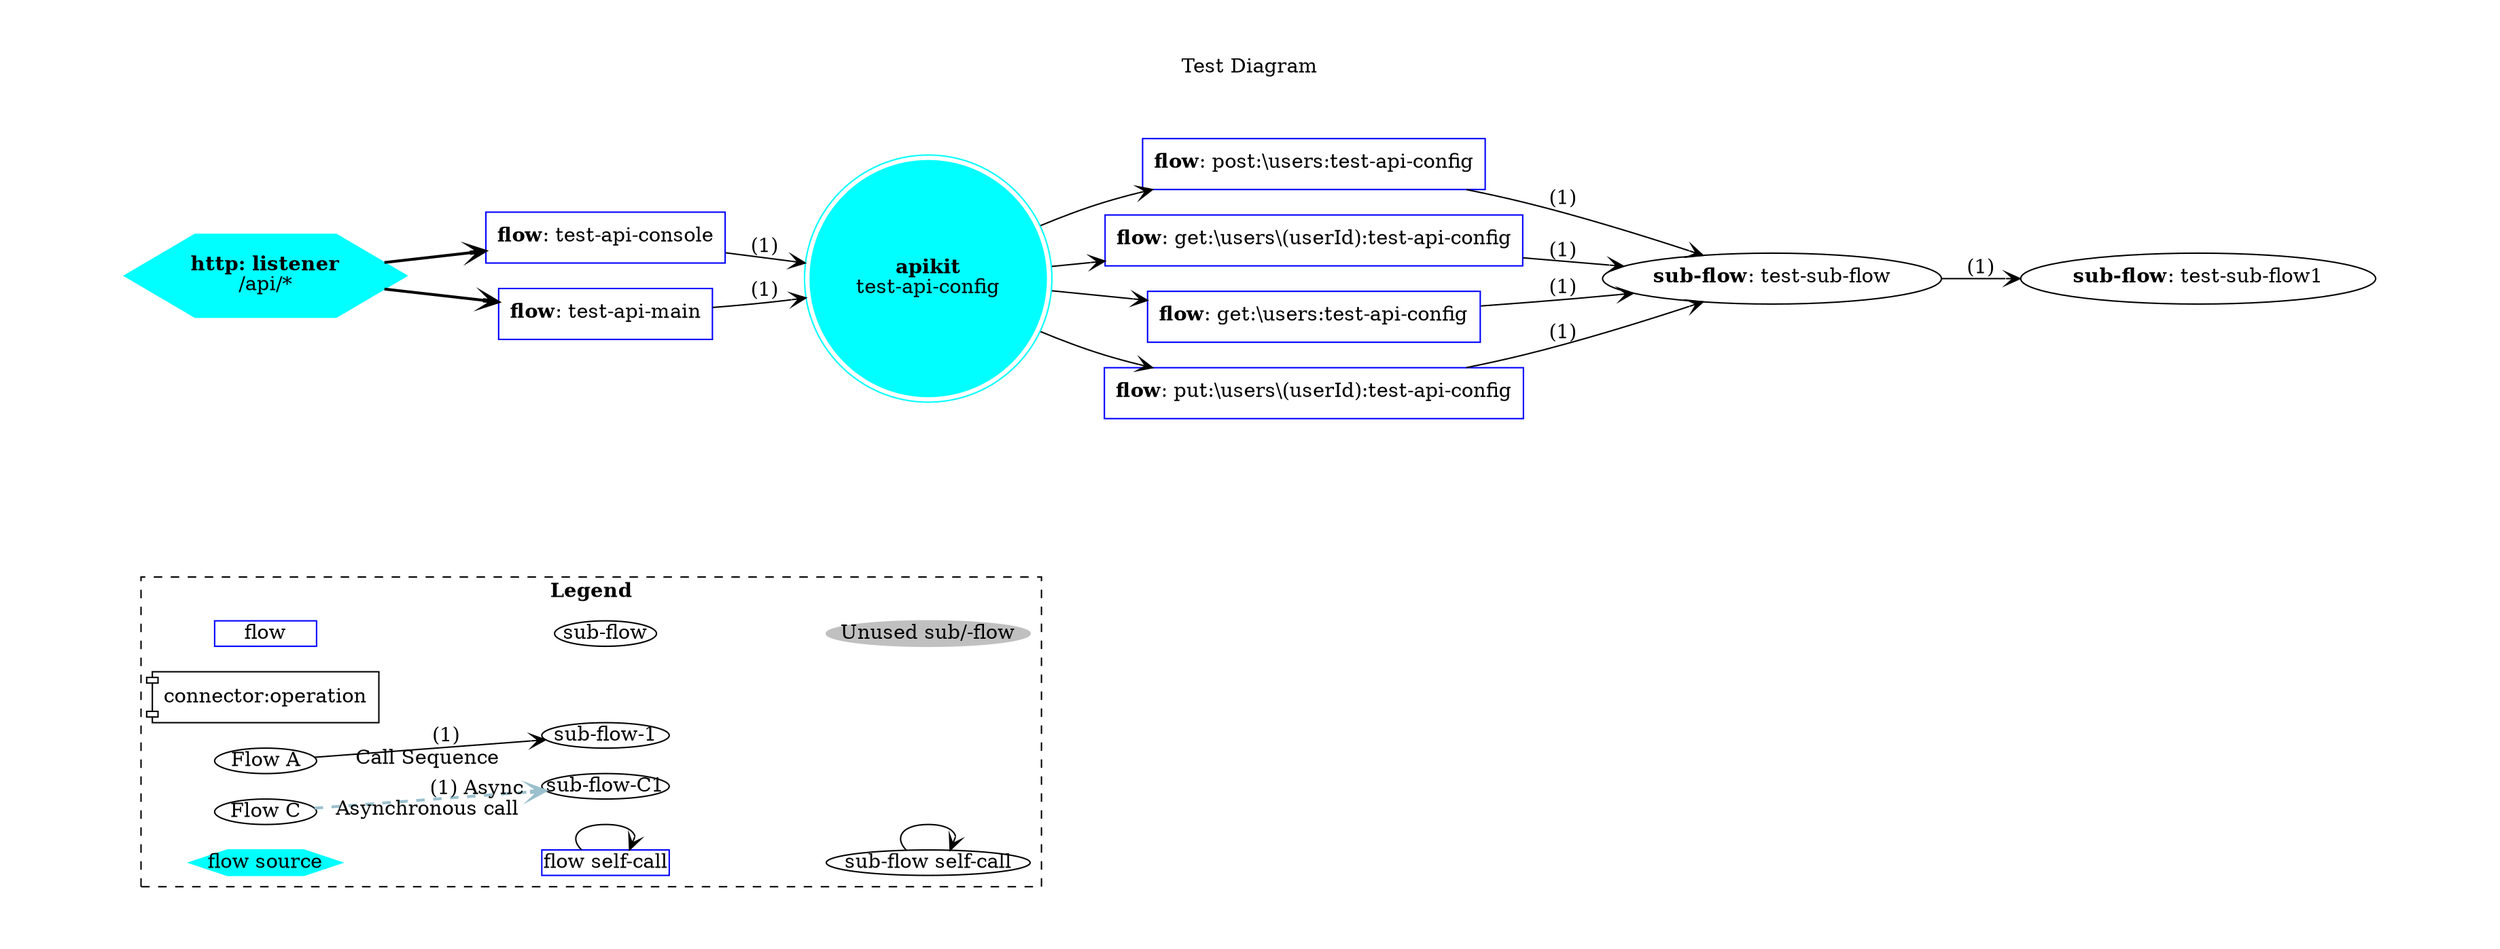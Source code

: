 digraph "mule" {
edge ["dir"="forward"]
graph ["rankdir"="LR","splines"="spline","pad"="1.0,0.5","dpi"="150","label"=<Test Diagram<br/>>,"labelloc"="t"]
edge ["arrowhead"="vee","dir"="forward"]
subgraph "cluster_legend" {
edge ["dir"="forward"]
graph ["label"=<<b>Legend</b>>,"style"="dashed"]
"flow" ["fixedsize"="true","width"="1.0","height"="0.25","shape"="rectangle","color"="blue"]
"sub-flow" ["fixedsize"="true","width"="1.0","height"="0.25","color"="black","shape"="ellipse"]
"connector:operation" ["shape"="component"]
"Unused sub/-flow" ["fixedsize"="true","width"="2.0","height"="0.25","color"="gray","style"="filled"]
"Flow A" ["fixedsize"="true","width"="1.0","height"="0.25"]
"sub-flow-1" ["fixedsize"="true","width"="1.25","height"="0.25"]
"Flow C" ["fixedsize"="true","width"="1.0","height"="0.25"]
"sub-flow-C1" ["fixedsize"="true","width"="1.25","height"="0.25"]
"flow source" ["fixedsize"="true","width"="1.5","height"="0.25","shape"="hexagon","style"="filled","color"="cyan","sourceNode"="true"]
"flow self-call" ["fixedsize"="true","width"="1.25","height"="0.25","shape"="rectangle","color"="blue"]
"sub-flow self-call" ["fixedsize"="true","width"="2.0","height"="0.25","color"="black","shape"="ellipse"]
"flow" -> "sub-flow" ["style"="invis"]
"sub-flow" -> "Unused sub/-flow" ["style"="invis"]
"Flow A" -> "sub-flow-1" ["style"="solid","label"="(1)","taillabel"="Call Sequence\n","labelangle"="-5.0","labeldistance"="8.0"]
"Flow C" -> "sub-flow-C1" ["style"="dashed,bold","xlabel"="(1) Async","color"="lightblue3","taillabel"="Asynchronous call\n","labelangle"="-5.0","labeldistance"="8.0"]
"flow source" -> "flow self-call" ["style"="invis"]
"flow self-call" -> "flow self-call"
"flow self-call" -> "sub-flow self-call" ["style"="invis"]
"sub-flow self-call" -> "sub-flow self-call"
}
subgraph "cluster_legend-space" {
edge ["dir"="none"]
graph ["label"="","style"="invis"]
"" ["shape"="none","width"="2.0","height"="1.0"]
}
subgraph "cluster_mule" {
edge ["dir"="forward"]
graph ["rankdir"="LR","splines"="spline","pad"="1.0,0.5","dpi"="150","label"=<Application graph<br/>>,"labelloc"="t","style"="invis"]
edge ["arrowhead"="vee","dir"="forward"]
"http:listener" ["shape"="hexagon","style"="filled","color"="cyan","sourceNode"="true","label"=<<b>http: listener</b><br/>/api/*<br/>>]
"flow:test-api-main" ["label"=<<b>flow</b>: test-api-main>,"shape"="rectangle","color"="blue"]
"apikittest-api-config" ["shape"="doublecircle","color"="cyan","style"="filled","label"=<<b>apikit</b><br/>test-api-config<br/>>]
"flow:put:\users\(userId):test-api-config" ["label"=<<b>flow</b>: put:\users\(userId):test-api-config>,"shape"="rectangle","color"="blue"]
"flow:get:\users:test-api-config" ["label"=<<b>flow</b>: get:\users:test-api-config>,"shape"="rectangle","color"="blue"]
"flow:get:\users\(userId):test-api-config" ["label"=<<b>flow</b>: get:\users\(userId):test-api-config>,"shape"="rectangle","color"="blue"]
"flow:post:\users:test-api-config" ["label"=<<b>flow</b>: post:\users:test-api-config>,"shape"="rectangle","color"="blue"]
"flow:test-api-console" ["label"=<<b>flow</b>: test-api-console>,"shape"="rectangle","color"="blue"]
"sub-flow:test-sub-flow" ["label"=<<b>sub-flow</b>: test-sub-flow>,"color"="black","shape"="ellipse"]
"sub-flow:test-sub-flow1" ["label"=<<b>sub-flow</b>: test-sub-flow1>,"color"="black","shape"="ellipse"]
"http:listener" -> "flow:test-api-console" ["style"="bold"]
"http:listener" -> "flow:test-api-main" ["style"="bold"]
"flow:test-api-main" -> "apikittest-api-config" ["style"="solid","label"="(1)"]
"apikittest-api-config" -> "flow:put:\users\(userId):test-api-config" ["style"="solid"]
"apikittest-api-config" -> "flow:get:\users:test-api-config" ["style"="solid"]
"apikittest-api-config" -> "flow:get:\users\(userId):test-api-config" ["style"="solid"]
"apikittest-api-config" -> "flow:post:\users:test-api-config" ["style"="solid"]
"flow:put:\users\(userId):test-api-config" -> "sub-flow:test-sub-flow" ["style"="solid","label"="(1)"]
"flow:get:\users:test-api-config" -> "sub-flow:test-sub-flow" ["style"="solid","label"="(1)"]
"flow:get:\users\(userId):test-api-config" -> "sub-flow:test-sub-flow" ["style"="solid","label"="(1)"]
"flow:post:\users:test-api-config" -> "sub-flow:test-sub-flow" ["style"="solid","label"="(1)"]
"flow:test-api-console" -> "apikittest-api-config" ["style"="solid","label"="(1)"]
"sub-flow:test-sub-flow" -> "sub-flow:test-sub-flow1" ["style"="solid","label"="(1)"]
}
}